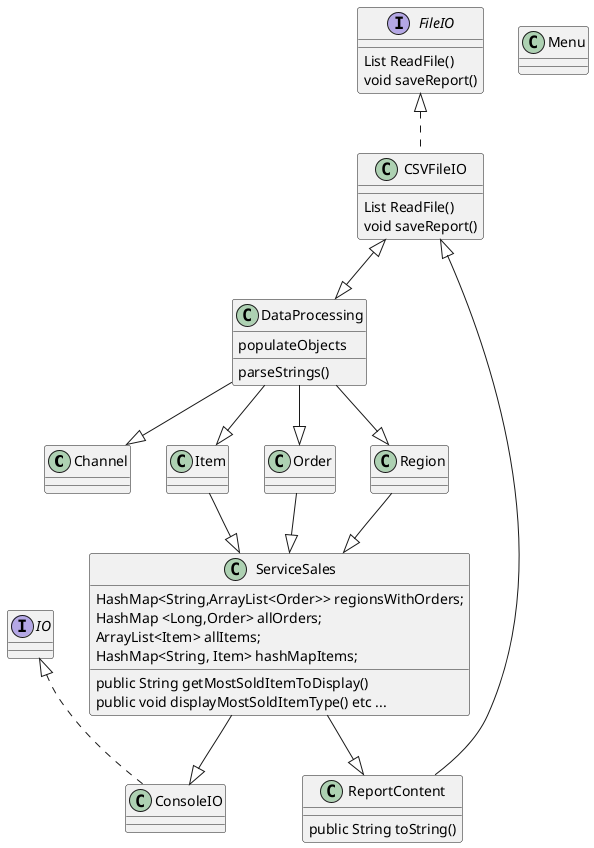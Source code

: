 @startuml
'https://plantuml.com/class-diagram

class Channel
class ConsoleIO implements IO
class CSVFileIO implements FileIO{
List ReadFile()
void saveReport()
}
class DataProcessing{
parseStrings()
populateObjects
}
interface FileIO{
List ReadFile()
void saveReport()
}

interface IO
class Item
class Menu
class Order
class Region
class ReportContent{
public String toString()
}
class ServiceSales{
 HashMap<String,ArrayList<Order>> regionsWithOrders;
 HashMap <Long,Order> allOrders;
 ArrayList<Item> allItems;
 HashMap<String, Item> hashMapItems;
  public String getMostSoldItemToDisplay()
  public void displayMostSoldItemType() etc ...
}


CSVFileIO <|-- ReportContent
CSVFileIO <|--|> DataProcessing
DataProcessing --|> Order
Item --|> ServiceSales
Region --|> ServiceSales

DataProcessing --|> Region
DataProcessing --|> Item
DataProcessing --|> Channel
ServiceSales --|> ReportContent
ServiceSales --|> ConsoleIO
Order --|> ServiceSales
@enduml